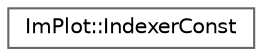 digraph "Graphical Class Hierarchy"
{
 // LATEX_PDF_SIZE
  bgcolor="transparent";
  edge [fontname=Helvetica,fontsize=10,labelfontname=Helvetica,labelfontsize=10];
  node [fontname=Helvetica,fontsize=10,shape=box,height=0.2,width=0.4];
  rankdir="LR";
  Node0 [id="Node000000",label="ImPlot::IndexerConst",height=0.2,width=0.4,color="grey40", fillcolor="white", style="filled",URL="$structImPlot_1_1IndexerConst.html",tooltip=" "];
}
